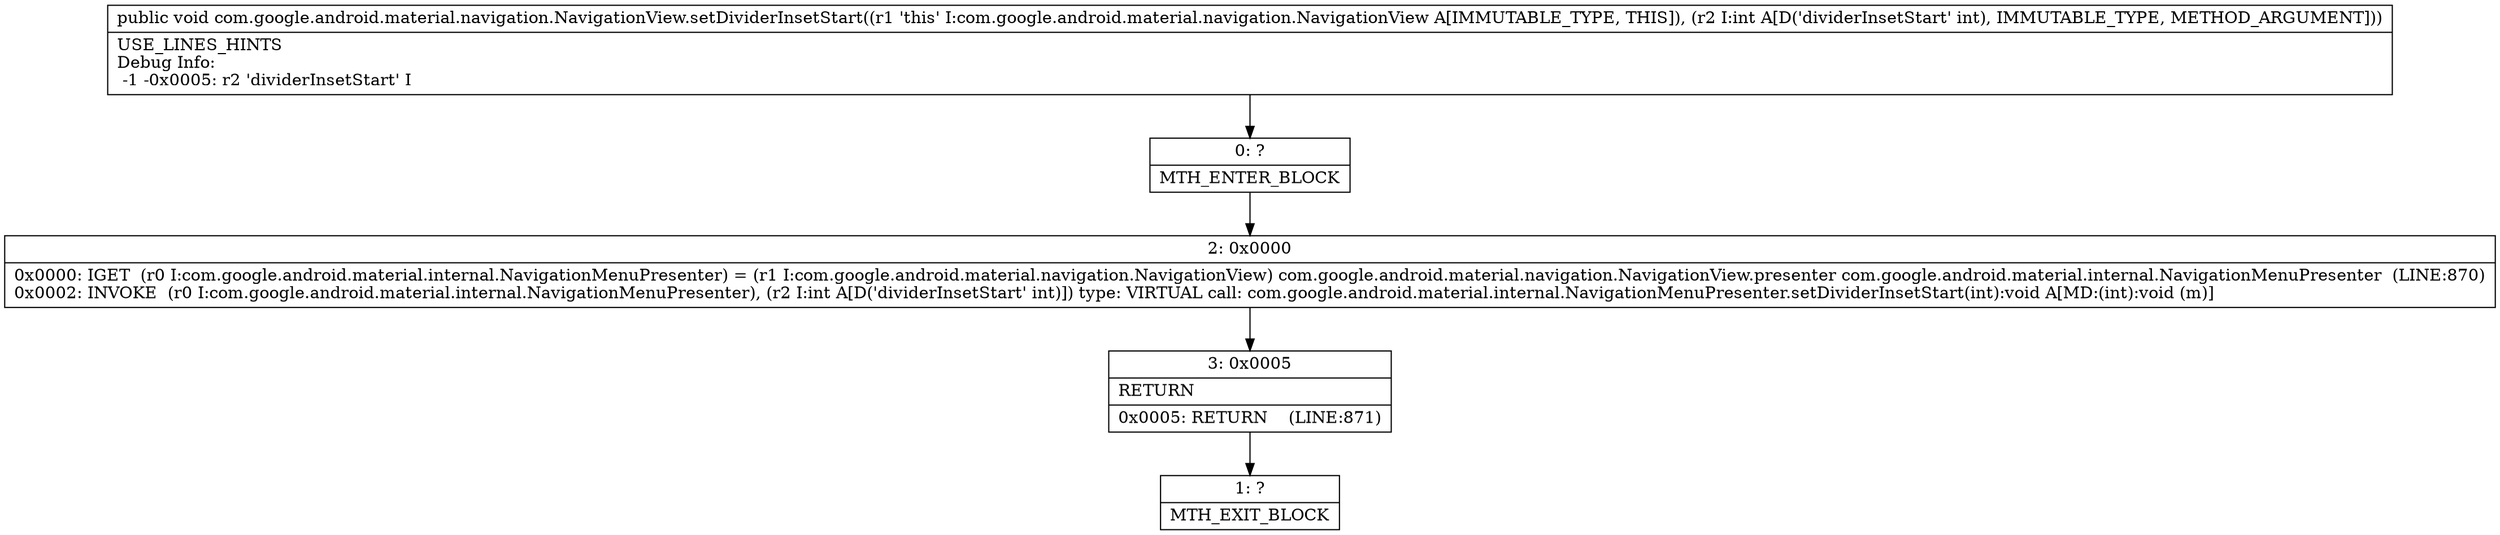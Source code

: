 digraph "CFG forcom.google.android.material.navigation.NavigationView.setDividerInsetStart(I)V" {
Node_0 [shape=record,label="{0\:\ ?|MTH_ENTER_BLOCK\l}"];
Node_2 [shape=record,label="{2\:\ 0x0000|0x0000: IGET  (r0 I:com.google.android.material.internal.NavigationMenuPresenter) = (r1 I:com.google.android.material.navigation.NavigationView) com.google.android.material.navigation.NavigationView.presenter com.google.android.material.internal.NavigationMenuPresenter  (LINE:870)\l0x0002: INVOKE  (r0 I:com.google.android.material.internal.NavigationMenuPresenter), (r2 I:int A[D('dividerInsetStart' int)]) type: VIRTUAL call: com.google.android.material.internal.NavigationMenuPresenter.setDividerInsetStart(int):void A[MD:(int):void (m)]\l}"];
Node_3 [shape=record,label="{3\:\ 0x0005|RETURN\l|0x0005: RETURN    (LINE:871)\l}"];
Node_1 [shape=record,label="{1\:\ ?|MTH_EXIT_BLOCK\l}"];
MethodNode[shape=record,label="{public void com.google.android.material.navigation.NavigationView.setDividerInsetStart((r1 'this' I:com.google.android.material.navigation.NavigationView A[IMMUTABLE_TYPE, THIS]), (r2 I:int A[D('dividerInsetStart' int), IMMUTABLE_TYPE, METHOD_ARGUMENT]))  | USE_LINES_HINTS\lDebug Info:\l  \-1 \-0x0005: r2 'dividerInsetStart' I\l}"];
MethodNode -> Node_0;Node_0 -> Node_2;
Node_2 -> Node_3;
Node_3 -> Node_1;
}

